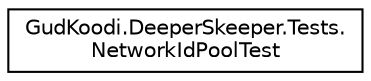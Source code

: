 digraph "Graphical Class Hierarchy"
{
 // LATEX_PDF_SIZE
  edge [fontname="Helvetica",fontsize="10",labelfontname="Helvetica",labelfontsize="10"];
  node [fontname="Helvetica",fontsize="10",shape=record];
  rankdir="LR";
  Node0 [label="GudKoodi.DeeperSkeeper.Tests.\lNetworkIdPoolTest",height=0.2,width=0.4,color="black", fillcolor="white", style="filled",URL="$class_gud_koodi_1_1_deeper_skeeper_1_1_tests_1_1_network_id_pool_test.html",tooltip=" "];
}
